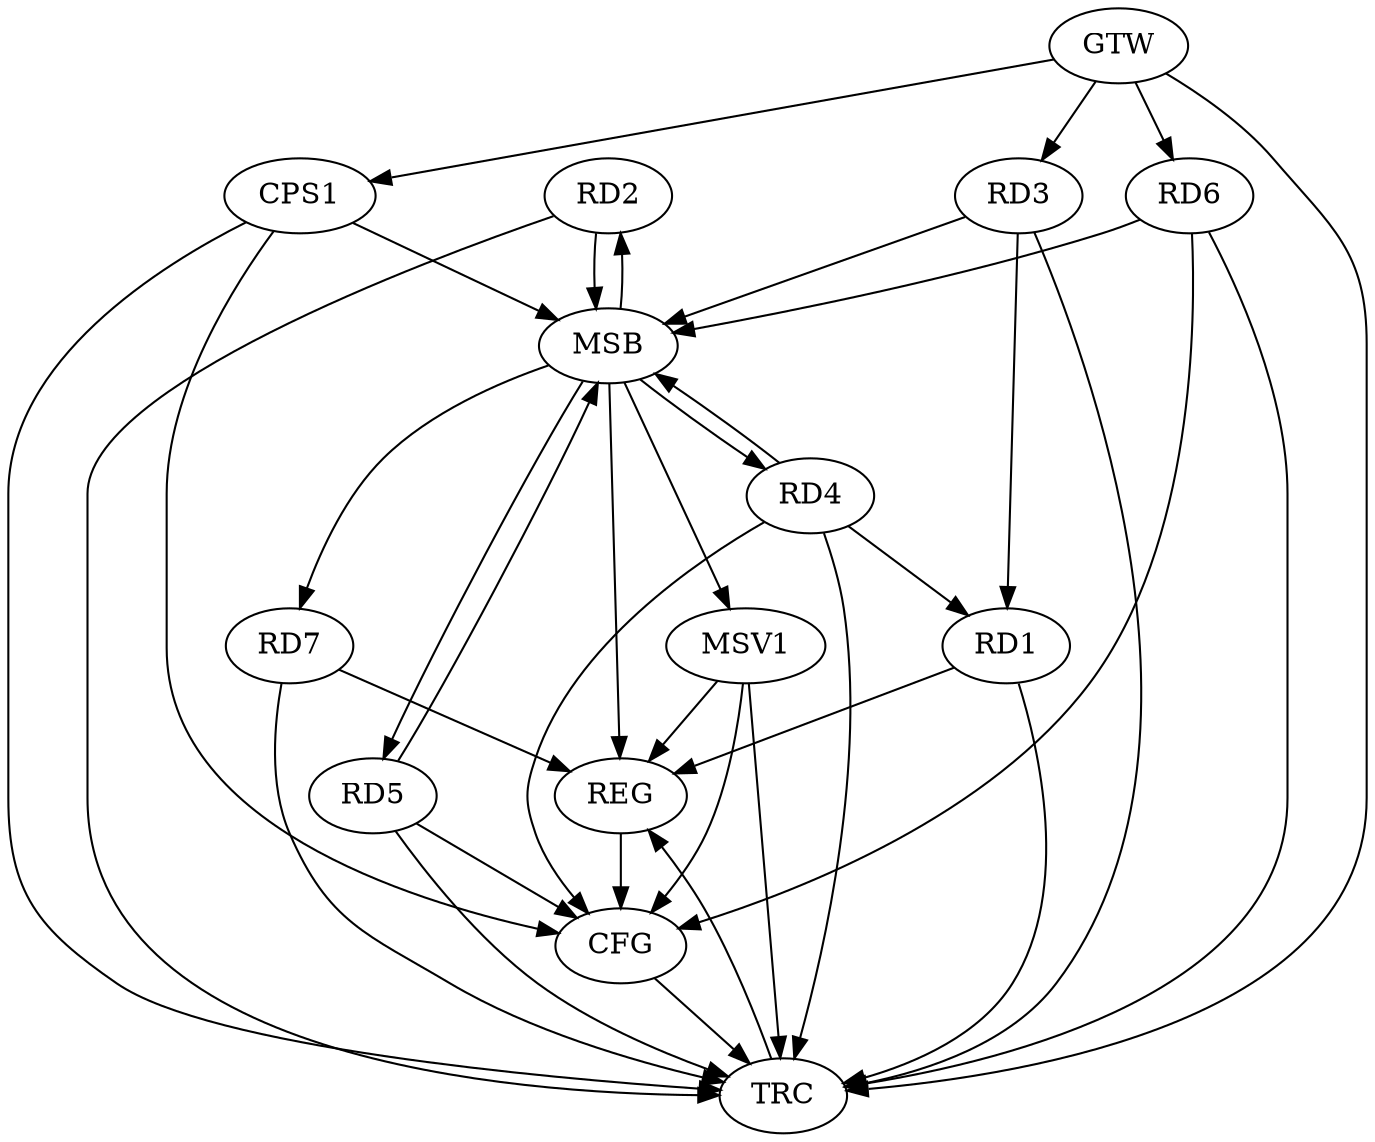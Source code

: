 strict digraph G {
  RD1 [ label="RD1" ];
  RD2 [ label="RD2" ];
  RD3 [ label="RD3" ];
  RD4 [ label="RD4" ];
  RD5 [ label="RD5" ];
  RD6 [ label="RD6" ];
  RD7 [ label="RD7" ];
  CPS1 [ label="CPS1" ];
  GTW [ label="GTW" ];
  REG [ label="REG" ];
  MSB [ label="MSB" ];
  CFG [ label="CFG" ];
  TRC [ label="TRC" ];
  MSV1 [ label="MSV1" ];
  GTW -> RD3;
  GTW -> RD6;
  GTW -> CPS1;
  RD1 -> REG;
  RD7 -> REG;
  RD2 -> MSB;
  MSB -> REG;
  RD3 -> MSB;
  MSB -> RD5;
  MSB -> RD7;
  RD4 -> MSB;
  RD5 -> MSB;
  RD6 -> MSB;
  CPS1 -> MSB;
  MSB -> RD2;
  MSB -> RD4;
  CPS1 -> CFG;
  RD6 -> CFG;
  RD5 -> CFG;
  RD4 -> CFG;
  REG -> CFG;
  RD1 -> TRC;
  RD2 -> TRC;
  RD3 -> TRC;
  RD4 -> TRC;
  RD5 -> TRC;
  RD6 -> TRC;
  RD7 -> TRC;
  CPS1 -> TRC;
  GTW -> TRC;
  CFG -> TRC;
  TRC -> REG;
  RD3 -> RD1;
  RD4 -> RD1;
  MSB -> MSV1;
  MSV1 -> REG;
  MSV1 -> TRC;
  MSV1 -> CFG;
}
